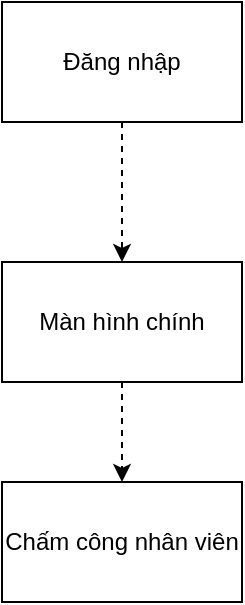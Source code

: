 <mxfile version="22.1.11" type="onedrive">
  <diagram name="Page-1" id="7IXxYpijfGj41JpdGvOJ">
    <mxGraphModel grid="1" page="1" gridSize="10" guides="1" tooltips="1" connect="1" arrows="1" fold="1" pageScale="1" pageWidth="850" pageHeight="1100" math="0" shadow="0">
      <root>
        <mxCell id="0" />
        <mxCell id="1" parent="0" />
        <mxCell id="EVKUPrjJbYO9HPW_H0FS-4" style="edgeStyle=orthogonalEdgeStyle;rounded=0;orthogonalLoop=1;jettySize=auto;html=1;dashed=1;" edge="1" parent="1" source="EVKUPrjJbYO9HPW_H0FS-1" target="EVKUPrjJbYO9HPW_H0FS-2">
          <mxGeometry relative="1" as="geometry">
            <Array as="points">
              <mxPoint x="390" y="320" />
              <mxPoint x="390" y="320" />
            </Array>
          </mxGeometry>
        </mxCell>
        <mxCell id="EVKUPrjJbYO9HPW_H0FS-1" value="Đăng nhập" style="rounded=0;whiteSpace=wrap;html=1;" vertex="1" parent="1">
          <mxGeometry x="330" y="210" width="120" height="60" as="geometry" />
        </mxCell>
        <mxCell id="EVKUPrjJbYO9HPW_H0FS-5" style="edgeStyle=orthogonalEdgeStyle;rounded=0;orthogonalLoop=1;jettySize=auto;html=1;exitX=0.5;exitY=1;exitDx=0;exitDy=0;entryX=0.5;entryY=0;entryDx=0;entryDy=0;dashed=1;" edge="1" parent="1" source="EVKUPrjJbYO9HPW_H0FS-2" target="EVKUPrjJbYO9HPW_H0FS-3">
          <mxGeometry relative="1" as="geometry" />
        </mxCell>
        <mxCell id="EVKUPrjJbYO9HPW_H0FS-2" value="Màn hình chính" style="rounded=0;whiteSpace=wrap;html=1;" vertex="1" parent="1">
          <mxGeometry x="330" y="340" width="120" height="60" as="geometry" />
        </mxCell>
        <mxCell id="EVKUPrjJbYO9HPW_H0FS-3" value="&lt;span id=&quot;selected_text&quot;&gt;&lt;/span&gt;Chấm công nhân viên" style="rounded=0;whiteSpace=wrap;html=1;" vertex="1" parent="1">
          <mxGeometry x="330" y="450" width="120" height="60" as="geometry" />
        </mxCell>
      </root>
    </mxGraphModel>
  </diagram>
</mxfile>

